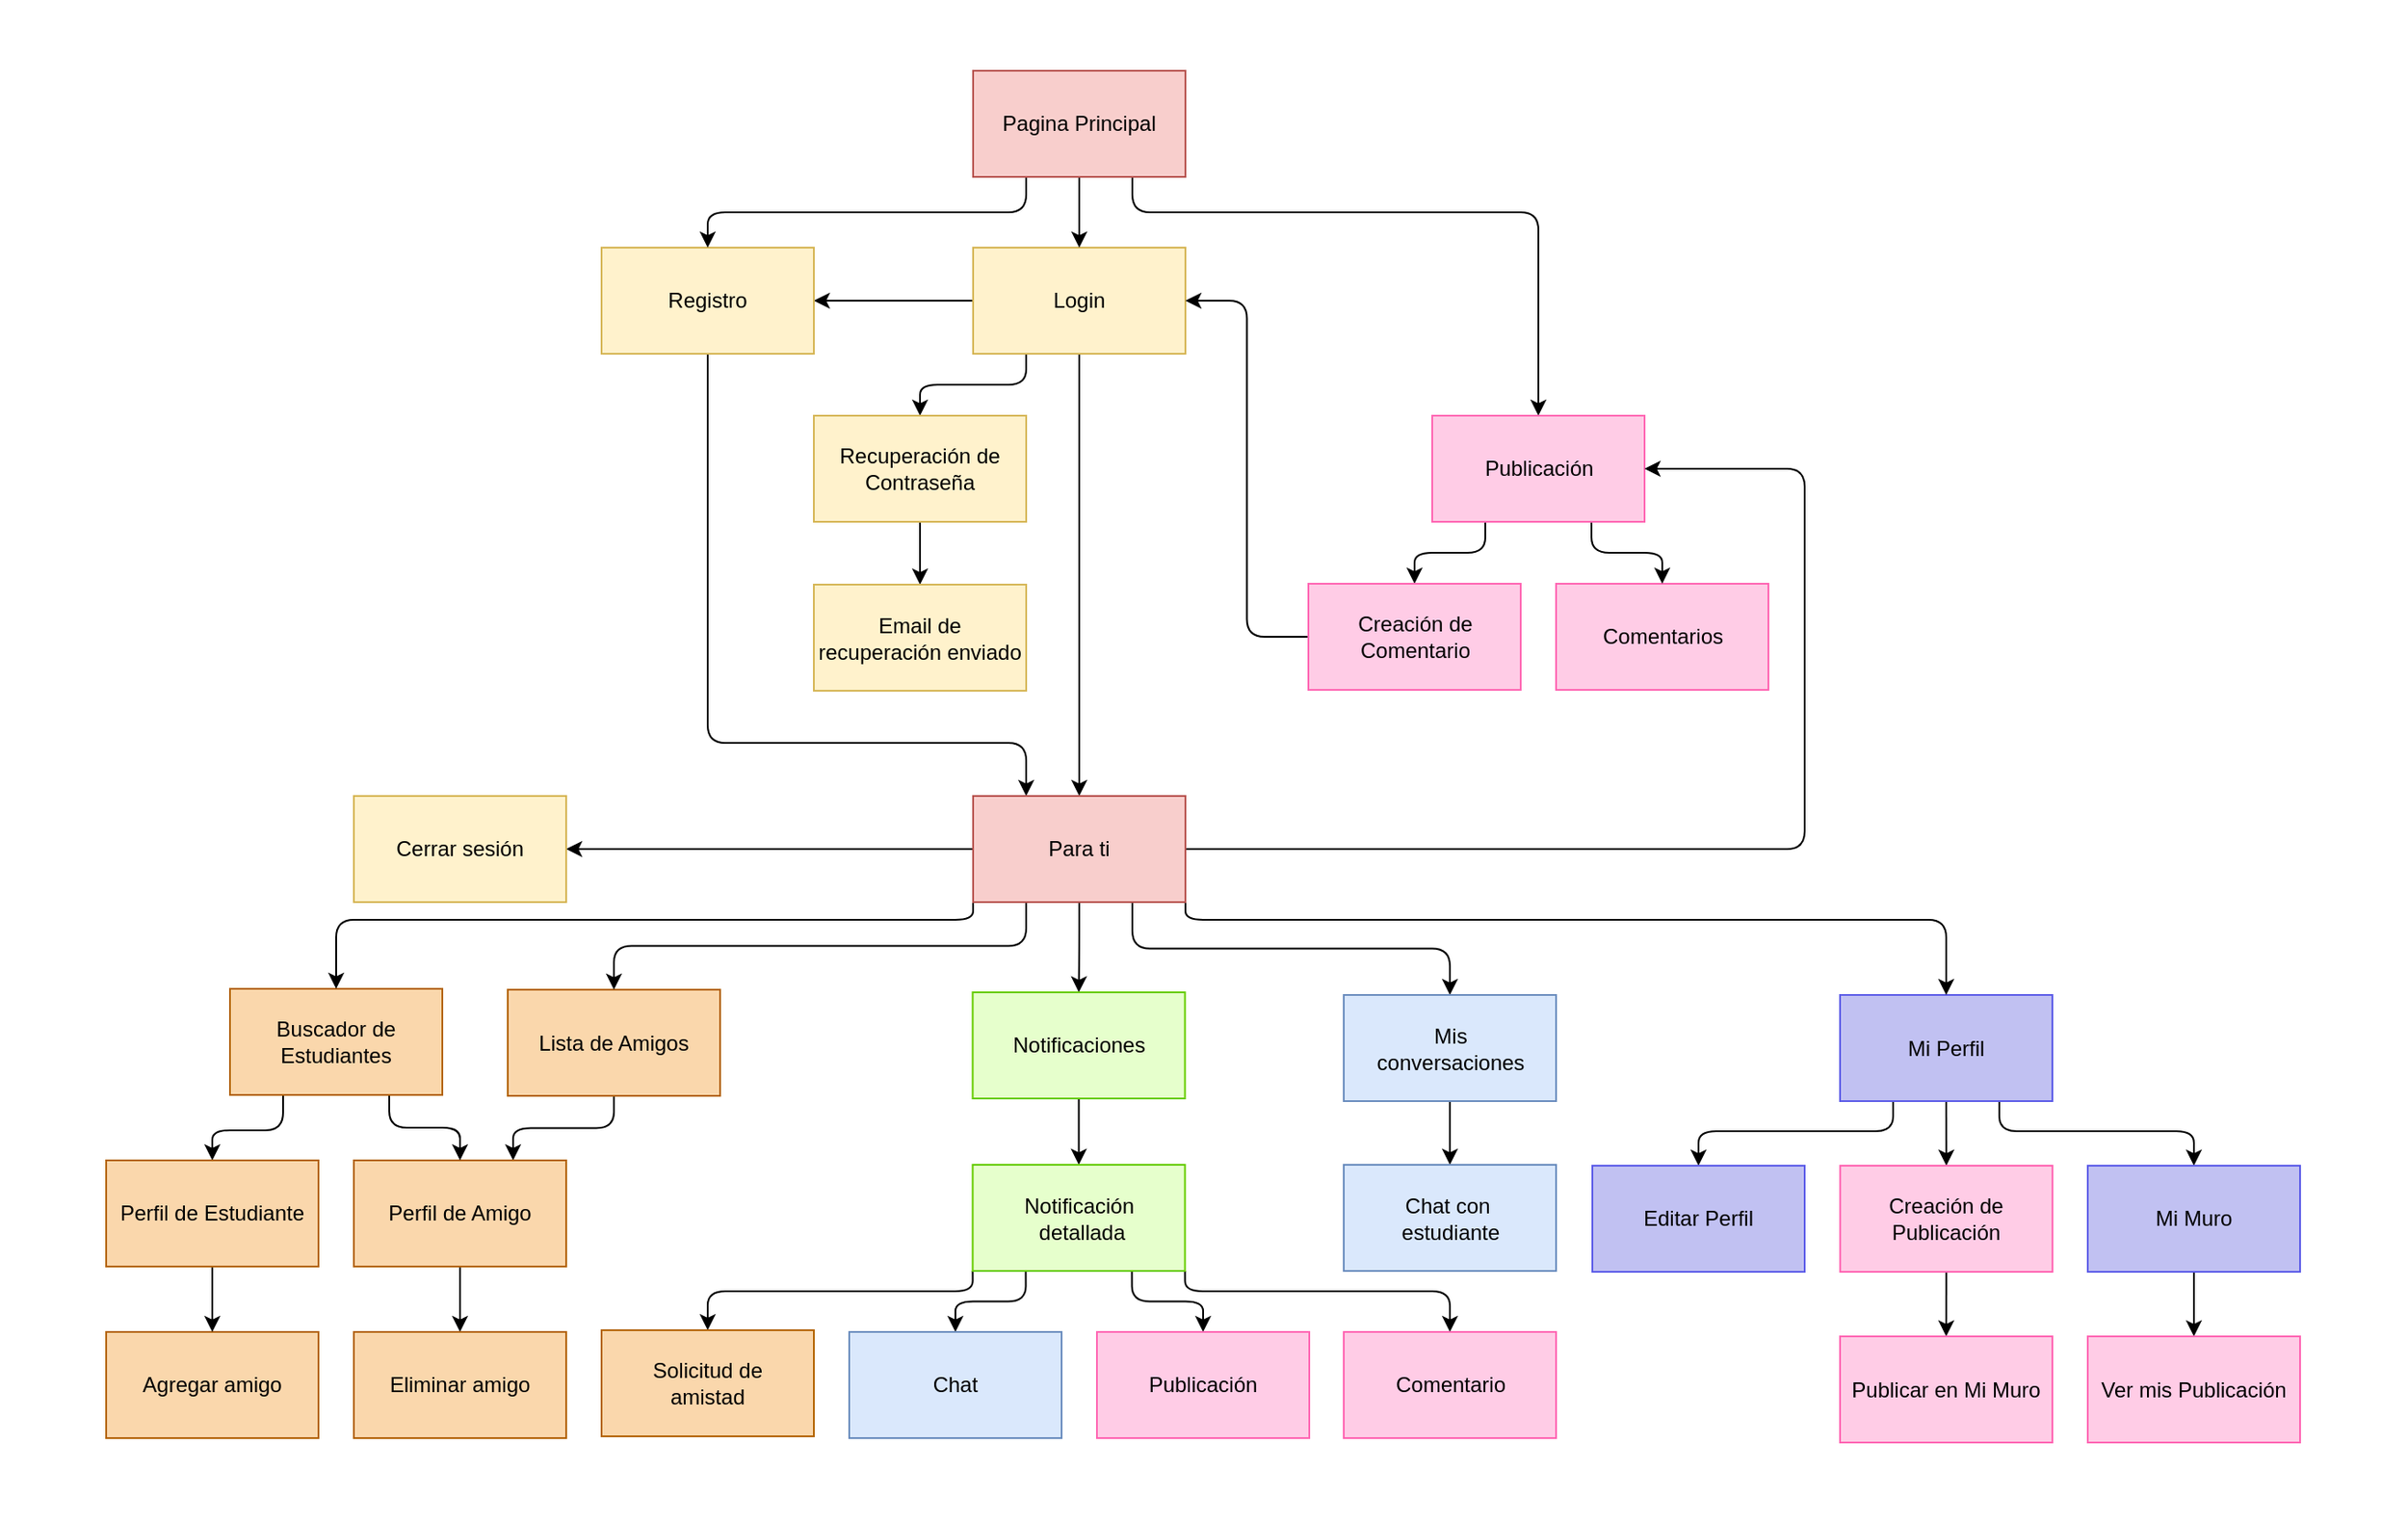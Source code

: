 <mxfile pages="2">
    <diagram id="SPoiEru_b8O4fB-AkGRN" name="Página-2">
        <mxGraphModel dx="1664" dy="1126" grid="1" gridSize="10" guides="1" tooltips="1" connect="1" arrows="1" fold="1" page="1" pageScale="1" pageWidth="827" pageHeight="1169" math="0" shadow="0">
            <root>
                <mxCell id="0"/>
                <mxCell id="1" parent="0"/>
                <mxCell id="2" value="" style="rounded=0;whiteSpace=wrap;html=1;strokeColor=none;" parent="1" vertex="1">
                    <mxGeometry x="190" y="230" width="1360" height="860" as="geometry"/>
                </mxCell>
                <mxCell id="15" style="edgeStyle=orthogonalEdgeStyle;html=1;exitX=0.25;exitY=1;exitDx=0;exitDy=0;entryX=0.5;entryY=0;entryDx=0;entryDy=0;rounded=1;curved=0;" edge="1" parent="1" source="DgBatSYD82bQFzQM79zM-2" target="DgBatSYD82bQFzQM79zM-6">
                    <mxGeometry relative="1" as="geometry"/>
                </mxCell>
                <mxCell id="20" style="edgeStyle=orthogonalEdgeStyle;html=1;exitX=0;exitY=0.5;exitDx=0;exitDy=0;entryX=1;entryY=0.5;entryDx=0;entryDy=0;rounded=1;curved=0;" edge="1" parent="1" source="DgBatSYD82bQFzQM79zM-2" target="DgBatSYD82bQFzQM79zM-4">
                    <mxGeometry relative="1" as="geometry"/>
                </mxCell>
                <mxCell id="24" style="edgeStyle=orthogonalEdgeStyle;html=1;exitX=0.5;exitY=1;exitDx=0;exitDy=0;entryX=0.5;entryY=0;entryDx=0;entryDy=0;rounded=1;curved=0;" edge="1" parent="1" source="DgBatSYD82bQFzQM79zM-2" target="DgBatSYD82bQFzQM79zM-50">
                    <mxGeometry relative="1" as="geometry"/>
                </mxCell>
                <mxCell id="DgBatSYD82bQFzQM79zM-2" value="Login" style="rounded=0;whiteSpace=wrap;html=1;fillColor=#fff2cc;strokeColor=#d6b656;" parent="1" vertex="1">
                    <mxGeometry x="740" y="370" width="120" height="60" as="geometry"/>
                </mxCell>
                <mxCell id="28" style="edgeStyle=orthogonalEdgeStyle;html=1;exitX=0.5;exitY=1;exitDx=0;exitDy=0;entryX=0.25;entryY=0;entryDx=0;entryDy=0;rounded=1;curved=0;" edge="1" parent="1" source="DgBatSYD82bQFzQM79zM-4" target="DgBatSYD82bQFzQM79zM-50">
                    <mxGeometry relative="1" as="geometry">
                        <Array as="points">
                            <mxPoint x="590" y="650"/>
                            <mxPoint x="770" y="650"/>
                        </Array>
                    </mxGeometry>
                </mxCell>
                <mxCell id="DgBatSYD82bQFzQM79zM-4" value="Registro" style="rounded=0;whiteSpace=wrap;html=1;fillColor=#fff2cc;strokeColor=#d6b656;" parent="1" vertex="1">
                    <mxGeometry x="530" y="370" width="120" height="60" as="geometry"/>
                </mxCell>
                <mxCell id="29" style="edgeStyle=orthogonalEdgeStyle;html=1;exitX=0.5;exitY=1;exitDx=0;exitDy=0;entryX=0.5;entryY=0;entryDx=0;entryDy=0;rounded=1;curved=0;" edge="1" parent="1" source="DgBatSYD82bQFzQM79zM-6" target="DgBatSYD82bQFzQM79zM-30">
                    <mxGeometry relative="1" as="geometry"/>
                </mxCell>
                <mxCell id="DgBatSYD82bQFzQM79zM-6" value="Recuperación de Contraseña" style="rounded=0;whiteSpace=wrap;html=1;fillColor=#fff2cc;strokeColor=#d6b656;" parent="1" vertex="1">
                    <mxGeometry x="650" y="465" width="120" height="60" as="geometry"/>
                </mxCell>
                <mxCell id="57" style="edgeStyle=orthogonalEdgeStyle;html=1;exitX=0.5;exitY=1;exitDx=0;exitDy=0;entryX=0.5;entryY=0;entryDx=0;entryDy=0;rounded=1;curved=0;" edge="1" parent="1" source="DgBatSYD82bQFzQM79zM-10" target="DgBatSYD82bQFzQM79zM-2">
                    <mxGeometry relative="1" as="geometry"/>
                </mxCell>
                <mxCell id="58" style="edgeStyle=orthogonalEdgeStyle;html=1;exitX=0.25;exitY=1;exitDx=0;exitDy=0;entryX=0.5;entryY=0;entryDx=0;entryDy=0;rounded=1;curved=0;" edge="1" parent="1" source="DgBatSYD82bQFzQM79zM-10" target="DgBatSYD82bQFzQM79zM-4">
                    <mxGeometry relative="1" as="geometry"/>
                </mxCell>
                <mxCell id="59" style="edgeStyle=orthogonalEdgeStyle;html=1;exitX=0.75;exitY=1;exitDx=0;exitDy=0;entryX=0.5;entryY=0;entryDx=0;entryDy=0;rounded=1;curved=0;" edge="1" parent="1" source="DgBatSYD82bQFzQM79zM-10" target="DgBatSYD82bQFzQM79zM-27">
                    <mxGeometry relative="1" as="geometry">
                        <Array as="points">
                            <mxPoint x="830" y="350"/>
                            <mxPoint x="1060" y="350"/>
                        </Array>
                    </mxGeometry>
                </mxCell>
                <mxCell id="DgBatSYD82bQFzQM79zM-10" value="Pagina Principal" style="whiteSpace=wrap;html=1;fillColor=#f8cecc;strokeColor=#b85450;" parent="1" vertex="1">
                    <mxGeometry x="740" y="270" width="120" height="60" as="geometry"/>
                </mxCell>
                <mxCell id="DgBatSYD82bQFzQM79zM-11" style="edgeStyle=orthogonalEdgeStyle;rounded=1;orthogonalLoop=1;jettySize=auto;html=1;exitX=0.75;exitY=1;exitDx=0;exitDy=0;entryX=0.5;entryY=0;entryDx=0;entryDy=0;curved=0;" parent="1" source="DgBatSYD82bQFzQM79zM-14" target="DgBatSYD82bQFzQM79zM-54" edge="1">
                    <mxGeometry relative="1" as="geometry">
                        <Array as="points">
                            <mxPoint x="1320" y="869.5"/>
                            <mxPoint x="1430" y="869.5"/>
                        </Array>
                    </mxGeometry>
                </mxCell>
                <mxCell id="DgBatSYD82bQFzQM79zM-12" style="edgeStyle=orthogonalEdgeStyle;rounded=1;orthogonalLoop=1;jettySize=auto;html=1;exitX=0.25;exitY=1;exitDx=0;exitDy=0;entryX=0.5;entryY=0;entryDx=0;entryDy=0;curved=0;" parent="1" source="DgBatSYD82bQFzQM79zM-14" target="DgBatSYD82bQFzQM79zM-15" edge="1">
                    <mxGeometry relative="1" as="geometry">
                        <Array as="points">
                            <mxPoint x="1260" y="869.5"/>
                            <mxPoint x="1150" y="869.5"/>
                        </Array>
                    </mxGeometry>
                </mxCell>
                <mxCell id="DgBatSYD82bQFzQM79zM-13" style="edgeStyle=orthogonalEdgeStyle;rounded=1;orthogonalLoop=1;jettySize=auto;html=1;exitX=0.5;exitY=1;exitDx=0;exitDy=0;entryX=0.5;entryY=0;entryDx=0;entryDy=0;curved=0;" parent="1" source="DgBatSYD82bQFzQM79zM-14" target="DgBatSYD82bQFzQM79zM-19" edge="1">
                    <mxGeometry relative="1" as="geometry">
                        <mxPoint x="1209.92" y="910.75" as="sourcePoint"/>
                        <mxPoint x="1289.92" y="900.75" as="targetPoint"/>
                    </mxGeometry>
                </mxCell>
                <mxCell id="DgBatSYD82bQFzQM79zM-14" value="Mi Perfil" style="whiteSpace=wrap;html=1;fillColor=#C1C1F2;strokeColor=#5D5DE8;" parent="1" vertex="1">
                    <mxGeometry x="1230" y="792.5" width="120" height="60" as="geometry"/>
                </mxCell>
                <mxCell id="DgBatSYD82bQFzQM79zM-15" value="Editar Perfil" style="whiteSpace=wrap;html=1;fillColor=#C1C1F2;strokeColor=#5D5DE8;" parent="1" vertex="1">
                    <mxGeometry x="1090" y="889" width="120" height="60" as="geometry"/>
                </mxCell>
                <mxCell id="DgBatSYD82bQFzQM79zM-17" value="Comentarios" style="whiteSpace=wrap;html=1;fillColor=#FFCCE6;strokeColor=#FF66B3;" parent="1" vertex="1">
                    <mxGeometry x="1069.5" y="560" width="120" height="60" as="geometry"/>
                </mxCell>
                <mxCell id="DgBatSYD82bQFzQM79zM-18" style="edgeStyle=orthogonalEdgeStyle;rounded=1;orthogonalLoop=1;jettySize=auto;html=1;exitX=0.5;exitY=1;exitDx=0;exitDy=0;entryX=0.5;entryY=0;entryDx=0;entryDy=0;curved=0;" parent="1" source="DgBatSYD82bQFzQM79zM-19" target="DgBatSYD82bQFzQM79zM-70" edge="1">
                    <mxGeometry relative="1" as="geometry"/>
                </mxCell>
                <mxCell id="DgBatSYD82bQFzQM79zM-19" value="Creación de Publicación" style="whiteSpace=wrap;html=1;fillColor=#FFCCE6;strokeColor=#FF66B3;" parent="1" vertex="1">
                    <mxGeometry x="1230.08" y="889" width="120" height="60" as="geometry"/>
                </mxCell>
                <mxCell id="37" style="edgeStyle=orthogonalEdgeStyle;html=1;exitX=0.5;exitY=1;exitDx=0;exitDy=0;entryX=0.75;entryY=0;entryDx=0;entryDy=0;rounded=1;curved=0;" edge="1" parent="1" source="DgBatSYD82bQFzQM79zM-22" target="DgBatSYD82bQFzQM79zM-23">
                    <mxGeometry relative="1" as="geometry"/>
                </mxCell>
                <mxCell id="DgBatSYD82bQFzQM79zM-22" value="Lista de Amigos" style="whiteSpace=wrap;html=1;fillColor=#fad7ac;strokeColor=#b46504;" parent="1" vertex="1">
                    <mxGeometry x="477" y="789.5" width="120" height="60" as="geometry"/>
                </mxCell>
                <mxCell id="33" style="edgeStyle=orthogonalEdgeStyle;html=1;exitX=0.5;exitY=1;exitDx=0;exitDy=0;entryX=0.5;entryY=0;entryDx=0;entryDy=0;rounded=1;curved=0;" edge="1" parent="1" source="DgBatSYD82bQFzQM79zM-23" target="9">
                    <mxGeometry relative="1" as="geometry"/>
                </mxCell>
                <mxCell id="DgBatSYD82bQFzQM79zM-23" value="Perfil de Amigo" style="whiteSpace=wrap;html=1;fillColor=#fad7ac;strokeColor=#b46504;" parent="1" vertex="1">
                    <mxGeometry x="390" y="886" width="120" height="60" as="geometry"/>
                </mxCell>
                <mxCell id="22" style="edgeStyle=orthogonalEdgeStyle;html=1;exitX=0.25;exitY=1;exitDx=0;exitDy=0;entryX=0.5;entryY=0;entryDx=0;entryDy=0;rounded=1;curved=0;" edge="1" parent="1" source="DgBatSYD82bQFzQM79zM-27" target="DgBatSYD82bQFzQM79zM-42">
                    <mxGeometry relative="1" as="geometry"/>
                </mxCell>
                <mxCell id="23" style="edgeStyle=orthogonalEdgeStyle;html=1;exitX=0.75;exitY=1;exitDx=0;exitDy=0;entryX=0.5;entryY=0;entryDx=0;entryDy=0;rounded=1;curved=0;" edge="1" parent="1" source="DgBatSYD82bQFzQM79zM-27" target="DgBatSYD82bQFzQM79zM-17">
                    <mxGeometry relative="1" as="geometry"/>
                </mxCell>
                <mxCell id="DgBatSYD82bQFzQM79zM-27" value="Publicación" style="whiteSpace=wrap;html=1;fillColor=#FFCCE6;strokeColor=#FF66B3;" parent="1" vertex="1">
                    <mxGeometry x="999.5" y="465" width="120" height="60" as="geometry"/>
                </mxCell>
                <mxCell id="DgBatSYD82bQFzQM79zM-28" style="edgeStyle=orthogonalEdgeStyle;rounded=1;orthogonalLoop=1;jettySize=auto;html=1;exitX=0.25;exitY=1;exitDx=0;exitDy=0;entryX=0.5;entryY=0;entryDx=0;entryDy=0;curved=0;" parent="1" source="DgBatSYD82bQFzQM79zM-29" target="DgBatSYD82bQFzQM79zM-52" edge="1">
                    <mxGeometry relative="1" as="geometry"/>
                </mxCell>
                <mxCell id="34" style="edgeStyle=orthogonalEdgeStyle;html=1;exitX=0.75;exitY=1;exitDx=0;exitDy=0;entryX=0.5;entryY=0;entryDx=0;entryDy=0;rounded=1;curved=0;" edge="1" parent="1" source="DgBatSYD82bQFzQM79zM-29" target="DgBatSYD82bQFzQM79zM-23">
                    <mxGeometry relative="1" as="geometry"/>
                </mxCell>
                <mxCell id="DgBatSYD82bQFzQM79zM-29" value="Buscador de Estudiantes" style="whiteSpace=wrap;html=1;fillColor=#fad7ac;strokeColor=#b46504;" parent="1" vertex="1">
                    <mxGeometry x="320" y="789" width="120" height="60" as="geometry"/>
                </mxCell>
                <mxCell id="DgBatSYD82bQFzQM79zM-30" value="&lt;div&gt;Email de recuperación enviado&lt;/div&gt;" style="rounded=0;whiteSpace=wrap;html=1;fillColor=#fff2cc;strokeColor=#d6b656;" parent="1" vertex="1">
                    <mxGeometry x="650" y="560.5" width="120" height="60" as="geometry"/>
                </mxCell>
                <mxCell id="25" style="edgeStyle=orthogonalEdgeStyle;html=1;exitX=0;exitY=0.5;exitDx=0;exitDy=0;entryX=1;entryY=0.5;entryDx=0;entryDy=0;rounded=1;curved=0;" edge="1" parent="1" source="DgBatSYD82bQFzQM79zM-42" target="DgBatSYD82bQFzQM79zM-2">
                    <mxGeometry relative="1" as="geometry"/>
                </mxCell>
                <mxCell id="DgBatSYD82bQFzQM79zM-42" value="Creación de Comentario" style="whiteSpace=wrap;html=1;fillColor=#FFCCE6;strokeColor=#FF66B3;" parent="1" vertex="1">
                    <mxGeometry x="929.5" y="560" width="120" height="60" as="geometry"/>
                </mxCell>
                <mxCell id="DgBatSYD82bQFzQM79zM-45" value="Agregar amigo" style="whiteSpace=wrap;html=1;fillColor=#fad7ac;strokeColor=#b46504;" parent="1" vertex="1">
                    <mxGeometry x="250" y="983" width="120" height="60" as="geometry"/>
                </mxCell>
                <mxCell id="27" style="edgeStyle=orthogonalEdgeStyle;html=1;exitX=1;exitY=0.5;exitDx=0;exitDy=0;entryX=1;entryY=0.5;entryDx=0;entryDy=0;rounded=1;curved=0;" edge="1" parent="1" source="DgBatSYD82bQFzQM79zM-50" target="DgBatSYD82bQFzQM79zM-27">
                    <mxGeometry relative="1" as="geometry">
                        <Array as="points">
                            <mxPoint x="1210" y="710"/>
                            <mxPoint x="1210" y="495"/>
                        </Array>
                    </mxGeometry>
                </mxCell>
                <mxCell id="30" style="edgeStyle=orthogonalEdgeStyle;html=1;exitX=0;exitY=0.5;exitDx=0;exitDy=0;entryX=1;entryY=0.5;entryDx=0;entryDy=0;rounded=1;curved=0;" edge="1" parent="1" source="DgBatSYD82bQFzQM79zM-50" target="8">
                    <mxGeometry relative="1" as="geometry"/>
                </mxCell>
                <mxCell id="51" style="edgeStyle=orthogonalEdgeStyle;html=1;exitX=0;exitY=1;exitDx=0;exitDy=0;entryX=0.5;entryY=0;entryDx=0;entryDy=0;rounded=1;curved=0;" edge="1" parent="1" source="DgBatSYD82bQFzQM79zM-50" target="DgBatSYD82bQFzQM79zM-29">
                    <mxGeometry relative="1" as="geometry">
                        <Array as="points">
                            <mxPoint x="740" y="750"/>
                            <mxPoint x="380" y="750"/>
                        </Array>
                    </mxGeometry>
                </mxCell>
                <mxCell id="52" style="edgeStyle=orthogonalEdgeStyle;html=1;exitX=0.25;exitY=1;exitDx=0;exitDy=0;entryX=0.5;entryY=0;entryDx=0;entryDy=0;rounded=1;curved=0;" edge="1" parent="1" source="DgBatSYD82bQFzQM79zM-50" target="DgBatSYD82bQFzQM79zM-22">
                    <mxGeometry relative="1" as="geometry"/>
                </mxCell>
                <mxCell id="53" style="edgeStyle=orthogonalEdgeStyle;html=1;exitX=0.5;exitY=1;exitDx=0;exitDy=0;entryX=0.5;entryY=0;entryDx=0;entryDy=0;rounded=1;curved=0;" edge="1" parent="1" source="DgBatSYD82bQFzQM79zM-50" target="DgBatSYD82bQFzQM79zM-56">
                    <mxGeometry relative="1" as="geometry"/>
                </mxCell>
                <mxCell id="54" style="edgeStyle=orthogonalEdgeStyle;html=1;exitX=0.75;exitY=1;exitDx=0;exitDy=0;entryX=0.5;entryY=0;entryDx=0;entryDy=0;rounded=1;curved=0;" edge="1" parent="1" source="DgBatSYD82bQFzQM79zM-50" target="38">
                    <mxGeometry relative="1" as="geometry"/>
                </mxCell>
                <mxCell id="55" style="edgeStyle=orthogonalEdgeStyle;html=1;exitX=1;exitY=1;exitDx=0;exitDy=0;entryX=0.5;entryY=0;entryDx=0;entryDy=0;rounded=1;curved=0;" edge="1" parent="1" source="DgBatSYD82bQFzQM79zM-50" target="DgBatSYD82bQFzQM79zM-14">
                    <mxGeometry relative="1" as="geometry">
                        <Array as="points">
                            <mxPoint x="860" y="750"/>
                            <mxPoint x="1290" y="750"/>
                        </Array>
                    </mxGeometry>
                </mxCell>
                <mxCell id="DgBatSYD82bQFzQM79zM-50" value="Para ti" style="whiteSpace=wrap;html=1;fillColor=#f8cecc;strokeColor=#b85450;" parent="1" vertex="1">
                    <mxGeometry x="740" y="680" width="120" height="60" as="geometry"/>
                </mxCell>
                <mxCell id="DgBatSYD82bQFzQM79zM-51" style="edgeStyle=orthogonalEdgeStyle;rounded=1;orthogonalLoop=1;jettySize=auto;html=1;exitX=0.5;exitY=1;exitDx=0;exitDy=0;entryX=0.5;entryY=0;entryDx=0;entryDy=0;curved=0;" parent="1" source="DgBatSYD82bQFzQM79zM-52" target="DgBatSYD82bQFzQM79zM-45" edge="1">
                    <mxGeometry relative="1" as="geometry"/>
                </mxCell>
                <mxCell id="DgBatSYD82bQFzQM79zM-52" value="Perfil de Estudiante" style="whiteSpace=wrap;html=1;fillColor=#fad7ac;strokeColor=#b46504;" parent="1" vertex="1">
                    <mxGeometry x="250" y="886" width="120" height="60" as="geometry"/>
                </mxCell>
                <mxCell id="DgBatSYD82bQFzQM79zM-53" style="edgeStyle=orthogonalEdgeStyle;rounded=1;orthogonalLoop=1;jettySize=auto;html=1;exitX=0.5;exitY=1;exitDx=0;exitDy=0;entryX=0.5;entryY=0;entryDx=0;entryDy=0;curved=0;" parent="1" source="DgBatSYD82bQFzQM79zM-54" target="DgBatSYD82bQFzQM79zM-71" edge="1">
                    <mxGeometry relative="1" as="geometry"/>
                </mxCell>
                <mxCell id="DgBatSYD82bQFzQM79zM-54" value="Mi Muro" style="whiteSpace=wrap;html=1;fillColor=#C1C1F2;strokeColor=#5D5DE8;" parent="1" vertex="1">
                    <mxGeometry x="1370" y="889" width="120" height="60" as="geometry"/>
                </mxCell>
                <mxCell id="DgBatSYD82bQFzQM79zM-55" style="edgeStyle=orthogonalEdgeStyle;rounded=1;orthogonalLoop=1;jettySize=auto;html=1;exitX=0.5;exitY=1;exitDx=0;exitDy=0;entryX=0.5;entryY=0;entryDx=0;entryDy=0;curved=0;" parent="1" source="DgBatSYD82bQFzQM79zM-56" target="DgBatSYD82bQFzQM79zM-60" edge="1">
                    <mxGeometry relative="1" as="geometry"/>
                </mxCell>
                <mxCell id="DgBatSYD82bQFzQM79zM-56" value="Notificaciones" style="whiteSpace=wrap;html=1;fillColor=#E6FFCC;strokeColor=#66CC00;" parent="1" vertex="1">
                    <mxGeometry x="739.75" y="791.0" width="120" height="60" as="geometry"/>
                </mxCell>
                <mxCell id="62" style="edgeStyle=orthogonalEdgeStyle;html=1;exitX=0;exitY=1;exitDx=0;exitDy=0;entryX=0.5;entryY=0;entryDx=0;entryDy=0;" edge="1" parent="1" source="DgBatSYD82bQFzQM79zM-60" target="46">
                    <mxGeometry relative="1" as="geometry">
                        <Array as="points">
                            <mxPoint x="740" y="960"/>
                            <mxPoint x="590" y="960"/>
                        </Array>
                    </mxGeometry>
                </mxCell>
                <mxCell id="63" style="edgeStyle=orthogonalEdgeStyle;html=1;exitX=0.25;exitY=1;exitDx=0;exitDy=0;entryX=0.5;entryY=0;entryDx=0;entryDy=0;" edge="1" parent="1" source="DgBatSYD82bQFzQM79zM-60" target="DgBatSYD82bQFzQM79zM-63">
                    <mxGeometry relative="1" as="geometry"/>
                </mxCell>
                <mxCell id="64" style="edgeStyle=orthogonalEdgeStyle;html=1;exitX=0.75;exitY=1;exitDx=0;exitDy=0;entryX=0.5;entryY=0;entryDx=0;entryDy=0;" edge="1" parent="1" source="DgBatSYD82bQFzQM79zM-60" target="DgBatSYD82bQFzQM79zM-61">
                    <mxGeometry relative="1" as="geometry"/>
                </mxCell>
                <mxCell id="65" style="edgeStyle=orthogonalEdgeStyle;html=1;exitX=1;exitY=1;exitDx=0;exitDy=0;entryX=0.5;entryY=0;entryDx=0;entryDy=0;" edge="1" parent="1" source="DgBatSYD82bQFzQM79zM-60" target="DgBatSYD82bQFzQM79zM-62">
                    <mxGeometry relative="1" as="geometry">
                        <Array as="points">
                            <mxPoint x="860" y="960"/>
                            <mxPoint x="1010" y="960"/>
                        </Array>
                    </mxGeometry>
                </mxCell>
                <mxCell id="DgBatSYD82bQFzQM79zM-60" value="&lt;div&gt;Notificación&lt;/div&gt;&lt;div&gt;&amp;nbsp;detallada&lt;/div&gt;" style="whiteSpace=wrap;html=1;fillColor=#E6FFCC;strokeColor=#66CC00;" parent="1" vertex="1">
                    <mxGeometry x="739.75" y="888.5" width="120" height="60" as="geometry"/>
                </mxCell>
                <mxCell id="DgBatSYD82bQFzQM79zM-61" value="Publicación" style="whiteSpace=wrap;html=1;fillColor=#FFCCE6;strokeColor=#FF66B3;" parent="1" vertex="1">
                    <mxGeometry x="810" y="983" width="120" height="60" as="geometry"/>
                </mxCell>
                <mxCell id="DgBatSYD82bQFzQM79zM-62" value="Comentario" style="whiteSpace=wrap;html=1;fillColor=#FFCCE6;strokeColor=#FF66B3;" parent="1" vertex="1">
                    <mxGeometry x="949.5" y="983" width="120" height="60" as="geometry"/>
                </mxCell>
                <mxCell id="DgBatSYD82bQFzQM79zM-70" value="Publicar en Mi Muro" style="whiteSpace=wrap;html=1;fillColor=#FFCCE6;strokeColor=#FF66B3;" parent="1" vertex="1">
                    <mxGeometry x="1230" y="985.5" width="120" height="60" as="geometry"/>
                </mxCell>
                <mxCell id="DgBatSYD82bQFzQM79zM-71" value="Ver mis Publicación" style="whiteSpace=wrap;html=1;fillColor=#FFCCE6;strokeColor=#FF66B3;" parent="1" vertex="1">
                    <mxGeometry x="1370" y="985.5" width="120" height="60" as="geometry"/>
                </mxCell>
                <mxCell id="8" value="Cerrar sesión" style="rounded=0;whiteSpace=wrap;html=1;fillColor=#fff2cc;strokeColor=#d6b656;" vertex="1" parent="1">
                    <mxGeometry x="390" y="680" width="120" height="60" as="geometry"/>
                </mxCell>
                <mxCell id="9" value="Eliminar amigo" style="whiteSpace=wrap;html=1;fillColor=#fad7ac;strokeColor=#b46504;" vertex="1" parent="1">
                    <mxGeometry x="390" y="983" width="120" height="60" as="geometry"/>
                </mxCell>
                <mxCell id="40" style="edgeStyle=orthogonalEdgeStyle;html=1;exitX=0.5;exitY=1;exitDx=0;exitDy=0;entryX=0.5;entryY=0;entryDx=0;entryDy=0;rounded=1;curved=0;" edge="1" parent="1" source="38" target="39">
                    <mxGeometry relative="1" as="geometry"/>
                </mxCell>
                <mxCell id="38" value="Mis&lt;div&gt;&lt;span style=&quot;background-color: transparent;&quot;&gt;conversaciones&lt;/span&gt;&lt;/div&gt;" style="whiteSpace=wrap;html=1;fillColor=#dae8fc;strokeColor=#6c8ebf;" vertex="1" parent="1">
                    <mxGeometry x="949.5" y="792.5" width="120" height="60" as="geometry"/>
                </mxCell>
                <mxCell id="39" value="Chat con&amp;nbsp;&lt;div&gt;estudiante&lt;/div&gt;" style="whiteSpace=wrap;html=1;fillColor=#dae8fc;strokeColor=#6c8ebf;" vertex="1" parent="1">
                    <mxGeometry x="949.5" y="888.5" width="120" height="60" as="geometry"/>
                </mxCell>
                <mxCell id="46" value="Solicitud de&lt;div&gt;amistad&lt;/div&gt;" style="whiteSpace=wrap;html=1;fillColor=#fad7ac;strokeColor=#b46504;" vertex="1" parent="1">
                    <mxGeometry x="530" y="982" width="120" height="60" as="geometry"/>
                </mxCell>
                <mxCell id="DgBatSYD82bQFzQM79zM-63" value="Chat" style="whiteSpace=wrap;html=1;fillColor=#dae8fc;strokeColor=#6c8ebf;" parent="1" vertex="1">
                    <mxGeometry x="670" y="983" width="120" height="60" as="geometry"/>
                </mxCell>
            </root>
        </mxGraphModel>
    </diagram>
</mxfile>